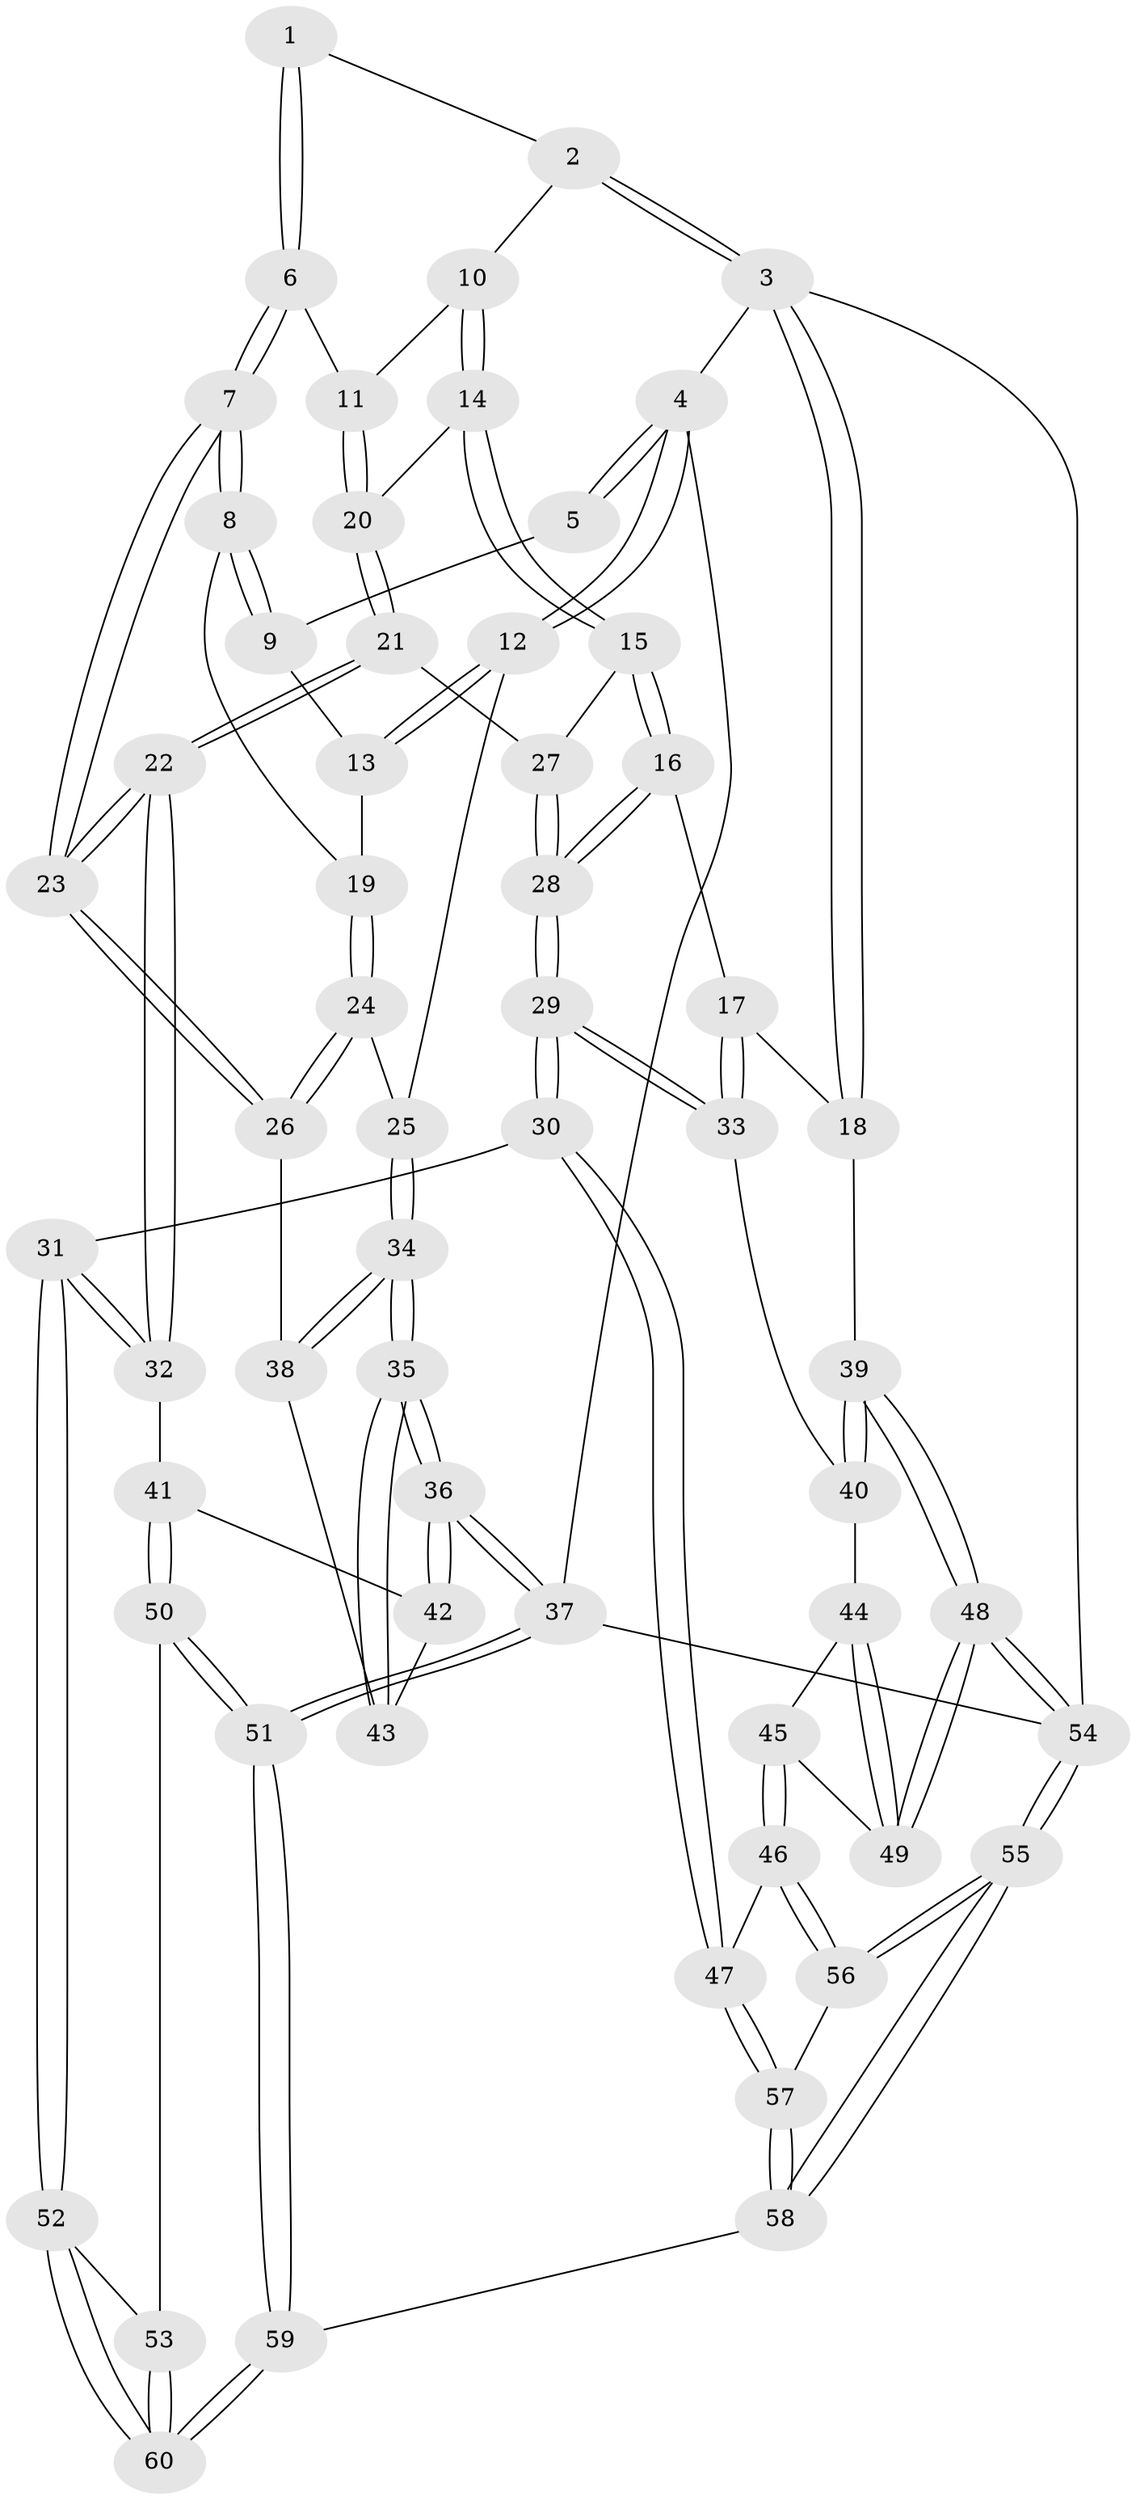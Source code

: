 // Generated by graph-tools (version 1.1) at 2025/11/02/27/25 16:11:52]
// undirected, 60 vertices, 147 edges
graph export_dot {
graph [start="1"]
  node [color=gray90,style=filled];
  1 [pos="+0.4803862631185429+0"];
  2 [pos="+0.5429996129628224+0"];
  3 [pos="+1+0"];
  4 [pos="+0+0"];
  5 [pos="+0.292583609320756+0"];
  6 [pos="+0.41293623014769426+0.25525368955477573"];
  7 [pos="+0.3456812958843073+0.3168407734371188"];
  8 [pos="+0.24619135939709233+0.2504557893914907"];
  9 [pos="+0.23820269411631262+0.08222060174780128"];
  10 [pos="+0.588197906420947+0.0004215849316576942"];
  11 [pos="+0.5163806335685835+0.28956682747048895"];
  12 [pos="+0+0.22715453987912632"];
  13 [pos="+0.048903679393970424+0.21700125546481355"];
  14 [pos="+0.7477147139367732+0.21849435037035905"];
  15 [pos="+0.7731869359782013+0.23678096865735848"];
  16 [pos="+0.9218590225749582+0.30907518075552615"];
  17 [pos="+1+0.3034915139566493"];
  18 [pos="+1+0.28900087588552154"];
  19 [pos="+0.18686615199033033+0.2822118970260146"];
  20 [pos="+0.5407406184020718+0.3133347193407421"];
  21 [pos="+0.5338710831699854+0.37271830101244224"];
  22 [pos="+0.38596642013491766+0.516029300591126"];
  23 [pos="+0.3676201525732248+0.5045955276531532"];
  24 [pos="+0.13160765372007874+0.4047695474152443"];
  25 [pos="+0+0.3602441468379479"];
  26 [pos="+0.2269871803064502+0.5166873121680319"];
  27 [pos="+0.603035195065731+0.39914595011172704"];
  28 [pos="+0.6878874761487531+0.5614703398886681"];
  29 [pos="+0.6475558668105224+0.641051502700343"];
  30 [pos="+0.6139627008722649+0.6727099778384614"];
  31 [pos="+0.5758057703149327+0.6735034535588544"];
  32 [pos="+0.4176991635953754+0.5594117901076936"];
  33 [pos="+0.8706208433736349+0.6569623281119259"];
  34 [pos="+0+0.5860067035776835"];
  35 [pos="+0+0.693681355780068"];
  36 [pos="+0+1"];
  37 [pos="+0+1"];
  38 [pos="+0.1862414564455209+0.559706578151664"];
  39 [pos="+1+0.7157879860703912"];
  40 [pos="+0.8952916947981601+0.6780302703603618"];
  41 [pos="+0.25948678434842587+0.7669196315141967"];
  42 [pos="+0.17306007996804793+0.692982940125645"];
  43 [pos="+0.16772825055931168+0.6710304202698147"];
  44 [pos="+0.8853708238273886+0.7201283128790595"];
  45 [pos="+0.8375885551354783+0.7834159141053639"];
  46 [pos="+0.7552725783906961+0.7987384068990233"];
  47 [pos="+0.6373335781156433+0.7069008234961568"];
  48 [pos="+1+1"];
  49 [pos="+0.9410726592600765+0.8211504211118609"];
  50 [pos="+0.27884356429460105+0.8699121721834766"];
  51 [pos="+0+1"];
  52 [pos="+0.49298143091969604+0.7897276697272444"];
  53 [pos="+0.29270128698088355+0.8690735157564471"];
  54 [pos="+1+1"];
  55 [pos="+1+1"];
  56 [pos="+0.7883903738659257+0.8729310568932059"];
  57 [pos="+0.6488619470580942+0.9945405710766579"];
  58 [pos="+0.59504601227382+1"];
  59 [pos="+0.5717563752379711+1"];
  60 [pos="+0.5124119577741661+1"];
  1 -- 2;
  1 -- 6;
  1 -- 6;
  2 -- 3;
  2 -- 3;
  2 -- 10;
  3 -- 4;
  3 -- 18;
  3 -- 18;
  3 -- 54;
  4 -- 5;
  4 -- 5;
  4 -- 12;
  4 -- 12;
  4 -- 37;
  5 -- 9;
  6 -- 7;
  6 -- 7;
  6 -- 11;
  7 -- 8;
  7 -- 8;
  7 -- 23;
  7 -- 23;
  8 -- 9;
  8 -- 9;
  8 -- 19;
  9 -- 13;
  10 -- 11;
  10 -- 14;
  10 -- 14;
  11 -- 20;
  11 -- 20;
  12 -- 13;
  12 -- 13;
  12 -- 25;
  13 -- 19;
  14 -- 15;
  14 -- 15;
  14 -- 20;
  15 -- 16;
  15 -- 16;
  15 -- 27;
  16 -- 17;
  16 -- 28;
  16 -- 28;
  17 -- 18;
  17 -- 33;
  17 -- 33;
  18 -- 39;
  19 -- 24;
  19 -- 24;
  20 -- 21;
  20 -- 21;
  21 -- 22;
  21 -- 22;
  21 -- 27;
  22 -- 23;
  22 -- 23;
  22 -- 32;
  22 -- 32;
  23 -- 26;
  23 -- 26;
  24 -- 25;
  24 -- 26;
  24 -- 26;
  25 -- 34;
  25 -- 34;
  26 -- 38;
  27 -- 28;
  27 -- 28;
  28 -- 29;
  28 -- 29;
  29 -- 30;
  29 -- 30;
  29 -- 33;
  29 -- 33;
  30 -- 31;
  30 -- 47;
  30 -- 47;
  31 -- 32;
  31 -- 32;
  31 -- 52;
  31 -- 52;
  32 -- 41;
  33 -- 40;
  34 -- 35;
  34 -- 35;
  34 -- 38;
  34 -- 38;
  35 -- 36;
  35 -- 36;
  35 -- 43;
  35 -- 43;
  36 -- 37;
  36 -- 37;
  36 -- 42;
  36 -- 42;
  37 -- 51;
  37 -- 51;
  37 -- 54;
  38 -- 43;
  39 -- 40;
  39 -- 40;
  39 -- 48;
  39 -- 48;
  40 -- 44;
  41 -- 42;
  41 -- 50;
  41 -- 50;
  42 -- 43;
  44 -- 45;
  44 -- 49;
  44 -- 49;
  45 -- 46;
  45 -- 46;
  45 -- 49;
  46 -- 47;
  46 -- 56;
  46 -- 56;
  47 -- 57;
  47 -- 57;
  48 -- 49;
  48 -- 49;
  48 -- 54;
  48 -- 54;
  50 -- 51;
  50 -- 51;
  50 -- 53;
  51 -- 59;
  51 -- 59;
  52 -- 53;
  52 -- 60;
  52 -- 60;
  53 -- 60;
  53 -- 60;
  54 -- 55;
  54 -- 55;
  55 -- 56;
  55 -- 56;
  55 -- 58;
  55 -- 58;
  56 -- 57;
  57 -- 58;
  57 -- 58;
  58 -- 59;
  59 -- 60;
  59 -- 60;
}
